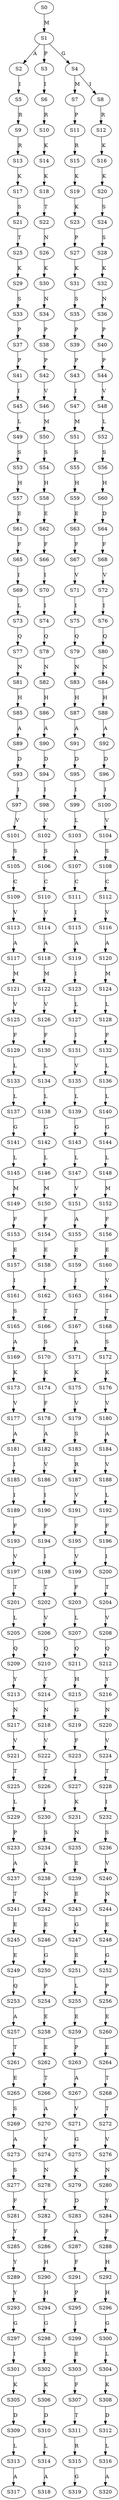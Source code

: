strict digraph  {
	S0 -> S1 [ label = M ];
	S1 -> S2 [ label = A ];
	S1 -> S3 [ label = P ];
	S1 -> S4 [ label = G ];
	S2 -> S5 [ label = I ];
	S3 -> S6 [ label = I ];
	S4 -> S7 [ label = M ];
	S4 -> S8 [ label = I ];
	S5 -> S9 [ label = R ];
	S6 -> S10 [ label = R ];
	S7 -> S11 [ label = P ];
	S8 -> S12 [ label = R ];
	S9 -> S13 [ label = R ];
	S10 -> S14 [ label = K ];
	S11 -> S15 [ label = R ];
	S12 -> S16 [ label = K ];
	S13 -> S17 [ label = K ];
	S14 -> S18 [ label = K ];
	S15 -> S19 [ label = K ];
	S16 -> S20 [ label = K ];
	S17 -> S21 [ label = S ];
	S18 -> S22 [ label = T ];
	S19 -> S23 [ label = K ];
	S20 -> S24 [ label = S ];
	S21 -> S25 [ label = T ];
	S22 -> S26 [ label = N ];
	S23 -> S27 [ label = P ];
	S24 -> S28 [ label = S ];
	S25 -> S29 [ label = K ];
	S26 -> S30 [ label = K ];
	S27 -> S31 [ label = K ];
	S28 -> S32 [ label = K ];
	S29 -> S33 [ label = S ];
	S30 -> S34 [ label = N ];
	S31 -> S35 [ label = S ];
	S32 -> S36 [ label = N ];
	S33 -> S37 [ label = P ];
	S34 -> S38 [ label = P ];
	S35 -> S39 [ label = P ];
	S36 -> S40 [ label = P ];
	S37 -> S41 [ label = P ];
	S38 -> S42 [ label = P ];
	S39 -> S43 [ label = P ];
	S40 -> S44 [ label = P ];
	S41 -> S45 [ label = I ];
	S42 -> S46 [ label = V ];
	S43 -> S47 [ label = I ];
	S44 -> S48 [ label = V ];
	S45 -> S49 [ label = L ];
	S46 -> S50 [ label = M ];
	S47 -> S51 [ label = M ];
	S48 -> S52 [ label = L ];
	S49 -> S53 [ label = S ];
	S50 -> S54 [ label = S ];
	S51 -> S55 [ label = S ];
	S52 -> S56 [ label = S ];
	S53 -> S57 [ label = H ];
	S54 -> S58 [ label = H ];
	S55 -> S59 [ label = H ];
	S56 -> S60 [ label = H ];
	S57 -> S61 [ label = E ];
	S58 -> S62 [ label = E ];
	S59 -> S63 [ label = E ];
	S60 -> S64 [ label = D ];
	S61 -> S65 [ label = F ];
	S62 -> S66 [ label = F ];
	S63 -> S67 [ label = F ];
	S64 -> S68 [ label = F ];
	S65 -> S69 [ label = I ];
	S66 -> S70 [ label = I ];
	S67 -> S71 [ label = V ];
	S68 -> S72 [ label = V ];
	S69 -> S73 [ label = L ];
	S70 -> S74 [ label = I ];
	S71 -> S75 [ label = I ];
	S72 -> S76 [ label = I ];
	S73 -> S77 [ label = Q ];
	S74 -> S78 [ label = Q ];
	S75 -> S79 [ label = Q ];
	S76 -> S80 [ label = Q ];
	S77 -> S81 [ label = N ];
	S78 -> S82 [ label = N ];
	S79 -> S83 [ label = N ];
	S80 -> S84 [ label = N ];
	S81 -> S85 [ label = H ];
	S82 -> S86 [ label = H ];
	S83 -> S87 [ label = H ];
	S84 -> S88 [ label = H ];
	S85 -> S89 [ label = A ];
	S86 -> S90 [ label = A ];
	S87 -> S91 [ label = A ];
	S88 -> S92 [ label = A ];
	S89 -> S93 [ label = D ];
	S90 -> S94 [ label = D ];
	S91 -> S95 [ label = D ];
	S92 -> S96 [ label = D ];
	S93 -> S97 [ label = I ];
	S94 -> S98 [ label = I ];
	S95 -> S99 [ label = I ];
	S96 -> S100 [ label = I ];
	S97 -> S101 [ label = V ];
	S98 -> S102 [ label = V ];
	S99 -> S103 [ label = L ];
	S100 -> S104 [ label = V ];
	S101 -> S105 [ label = S ];
	S102 -> S106 [ label = S ];
	S103 -> S107 [ label = A ];
	S104 -> S108 [ label = S ];
	S105 -> S109 [ label = C ];
	S106 -> S110 [ label = C ];
	S107 -> S111 [ label = C ];
	S108 -> S112 [ label = C ];
	S109 -> S113 [ label = V ];
	S110 -> S114 [ label = V ];
	S111 -> S115 [ label = I ];
	S112 -> S116 [ label = V ];
	S113 -> S117 [ label = A ];
	S114 -> S118 [ label = A ];
	S115 -> S119 [ label = A ];
	S116 -> S120 [ label = A ];
	S117 -> S121 [ label = M ];
	S118 -> S122 [ label = M ];
	S119 -> S123 [ label = I ];
	S120 -> S124 [ label = M ];
	S121 -> S125 [ label = V ];
	S122 -> S126 [ label = V ];
	S123 -> S127 [ label = L ];
	S124 -> S128 [ label = L ];
	S125 -> S129 [ label = F ];
	S126 -> S130 [ label = F ];
	S127 -> S131 [ label = I ];
	S128 -> S132 [ label = F ];
	S129 -> S133 [ label = L ];
	S130 -> S134 [ label = L ];
	S131 -> S135 [ label = V ];
	S132 -> S136 [ label = L ];
	S133 -> S137 [ label = L ];
	S134 -> S138 [ label = L ];
	S135 -> S139 [ label = L ];
	S136 -> S140 [ label = L ];
	S137 -> S141 [ label = G ];
	S138 -> S142 [ label = G ];
	S139 -> S143 [ label = G ];
	S140 -> S144 [ label = G ];
	S141 -> S145 [ label = L ];
	S142 -> S146 [ label = L ];
	S143 -> S147 [ label = L ];
	S144 -> S148 [ label = L ];
	S145 -> S149 [ label = M ];
	S146 -> S150 [ label = M ];
	S147 -> S151 [ label = V ];
	S148 -> S152 [ label = M ];
	S149 -> S153 [ label = F ];
	S150 -> S154 [ label = F ];
	S151 -> S155 [ label = A ];
	S152 -> S156 [ label = F ];
	S153 -> S157 [ label = E ];
	S154 -> S158 [ label = E ];
	S155 -> S159 [ label = E ];
	S156 -> S160 [ label = E ];
	S157 -> S161 [ label = I ];
	S158 -> S162 [ label = I ];
	S159 -> S163 [ label = I ];
	S160 -> S164 [ label = V ];
	S161 -> S165 [ label = S ];
	S162 -> S166 [ label = T ];
	S163 -> S167 [ label = T ];
	S164 -> S168 [ label = T ];
	S165 -> S169 [ label = A ];
	S166 -> S170 [ label = S ];
	S167 -> S171 [ label = A ];
	S168 -> S172 [ label = S ];
	S169 -> S173 [ label = K ];
	S170 -> S174 [ label = K ];
	S171 -> S175 [ label = K ];
	S172 -> S176 [ label = K ];
	S173 -> S177 [ label = V ];
	S174 -> S178 [ label = F ];
	S175 -> S179 [ label = V ];
	S176 -> S180 [ label = V ];
	S177 -> S181 [ label = A ];
	S178 -> S182 [ label = A ];
	S179 -> S183 [ label = S ];
	S180 -> S184 [ label = A ];
	S181 -> S185 [ label = I ];
	S182 -> S186 [ label = V ];
	S183 -> S187 [ label = R ];
	S184 -> S188 [ label = V ];
	S185 -> S189 [ label = I ];
	S186 -> S190 [ label = I ];
	S187 -> S191 [ label = V ];
	S188 -> S192 [ label = L ];
	S189 -> S193 [ label = F ];
	S190 -> S194 [ label = F ];
	S191 -> S195 [ label = F ];
	S192 -> S196 [ label = F ];
	S193 -> S197 [ label = V ];
	S194 -> S198 [ label = I ];
	S195 -> S199 [ label = V ];
	S196 -> S200 [ label = I ];
	S197 -> S201 [ label = T ];
	S198 -> S202 [ label = T ];
	S199 -> S203 [ label = F ];
	S200 -> S204 [ label = T ];
	S201 -> S205 [ label = L ];
	S202 -> S206 [ label = V ];
	S203 -> S207 [ label = L ];
	S204 -> S208 [ label = V ];
	S205 -> S209 [ label = Q ];
	S206 -> S210 [ label = Q ];
	S207 -> S211 [ label = Q ];
	S208 -> S212 [ label = Q ];
	S209 -> S213 [ label = Y ];
	S210 -> S214 [ label = Y ];
	S211 -> S215 [ label = H ];
	S212 -> S216 [ label = Y ];
	S213 -> S217 [ label = N ];
	S214 -> S218 [ label = N ];
	S215 -> S219 [ label = G ];
	S216 -> S220 [ label = N ];
	S217 -> S221 [ label = V ];
	S218 -> S222 [ label = V ];
	S219 -> S223 [ label = F ];
	S220 -> S224 [ label = V ];
	S221 -> S225 [ label = T ];
	S222 -> S226 [ label = T ];
	S223 -> S227 [ label = I ];
	S224 -> S228 [ label = T ];
	S225 -> S229 [ label = L ];
	S226 -> S230 [ label = I ];
	S227 -> S231 [ label = K ];
	S228 -> S232 [ label = I ];
	S229 -> S233 [ label = P ];
	S230 -> S234 [ label = S ];
	S231 -> S235 [ label = N ];
	S232 -> S236 [ label = S ];
	S233 -> S237 [ label = A ];
	S234 -> S238 [ label = A ];
	S235 -> S239 [ label = E ];
	S236 -> S240 [ label = V ];
	S237 -> S241 [ label = T ];
	S238 -> S242 [ label = N ];
	S239 -> S243 [ label = E ];
	S240 -> S244 [ label = N ];
	S241 -> S245 [ label = E ];
	S242 -> S246 [ label = E ];
	S243 -> S247 [ label = G ];
	S244 -> S248 [ label = E ];
	S245 -> S249 [ label = E ];
	S246 -> S250 [ label = G ];
	S247 -> S251 [ label = E ];
	S248 -> S252 [ label = G ];
	S249 -> S253 [ label = Q ];
	S250 -> S254 [ label = P ];
	S251 -> S255 [ label = L ];
	S252 -> S256 [ label = P ];
	S253 -> S257 [ label = A ];
	S254 -> S258 [ label = E ];
	S255 -> S259 [ label = E ];
	S256 -> S260 [ label = E ];
	S257 -> S261 [ label = T ];
	S258 -> S262 [ label = E ];
	S259 -> S263 [ label = P ];
	S260 -> S264 [ label = E ];
	S261 -> S265 [ label = E ];
	S262 -> S266 [ label = T ];
	S263 -> S267 [ label = A ];
	S264 -> S268 [ label = T ];
	S265 -> S269 [ label = S ];
	S266 -> S270 [ label = A ];
	S267 -> S271 [ label = V ];
	S268 -> S272 [ label = T ];
	S269 -> S273 [ label = A ];
	S270 -> S274 [ label = V ];
	S271 -> S275 [ label = G ];
	S272 -> S276 [ label = V ];
	S273 -> S277 [ label = S ];
	S274 -> S278 [ label = N ];
	S275 -> S279 [ label = K ];
	S276 -> S280 [ label = N ];
	S277 -> S281 [ label = F ];
	S278 -> S282 [ label = Y ];
	S279 -> S283 [ label = D ];
	S280 -> S284 [ label = Y ];
	S281 -> S285 [ label = Y ];
	S282 -> S286 [ label = F ];
	S283 -> S287 [ label = A ];
	S284 -> S288 [ label = F ];
	S285 -> S289 [ label = Y ];
	S286 -> S290 [ label = H ];
	S287 -> S291 [ label = F ];
	S288 -> S292 [ label = H ];
	S289 -> S293 [ label = Y ];
	S290 -> S294 [ label = H ];
	S291 -> S295 [ label = P ];
	S292 -> S296 [ label = H ];
	S293 -> S297 [ label = G ];
	S294 -> S298 [ label = G ];
	S295 -> S299 [ label = I ];
	S296 -> S300 [ label = G ];
	S297 -> S301 [ label = I ];
	S298 -> S302 [ label = I ];
	S299 -> S303 [ label = E ];
	S300 -> S304 [ label = L ];
	S301 -> S305 [ label = K ];
	S302 -> S306 [ label = K ];
	S303 -> S307 [ label = F ];
	S304 -> S308 [ label = K ];
	S305 -> S309 [ label = D ];
	S306 -> S310 [ label = D ];
	S307 -> S311 [ label = T ];
	S308 -> S312 [ label = D ];
	S309 -> S313 [ label = L ];
	S310 -> S314 [ label = L ];
	S311 -> S315 [ label = R ];
	S312 -> S316 [ label = L ];
	S313 -> S317 [ label = A ];
	S314 -> S318 [ label = A ];
	S315 -> S319 [ label = G ];
	S316 -> S320 [ label = A ];
}
